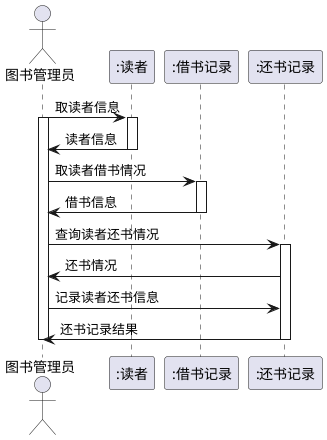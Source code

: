 @startuml
actor admin as "图书管理员"
participant ":读者" as A
participant ":借书记录" as B
participant ":还书记录" as C
admin-> A: 取读者信息
activate admin
activate A
admin <- A: 读者信息
deactivate A
admin -> B:取读者借书情况
activate B
 B->admin:借书信息
deactivate B
admin -> C:查询读者还书情况
activate C
 C->admin:还书情况
admin -> C:记录读者还书信息
 C->admin:还书记录结果
deactivate C
deactivate admin
@enduml